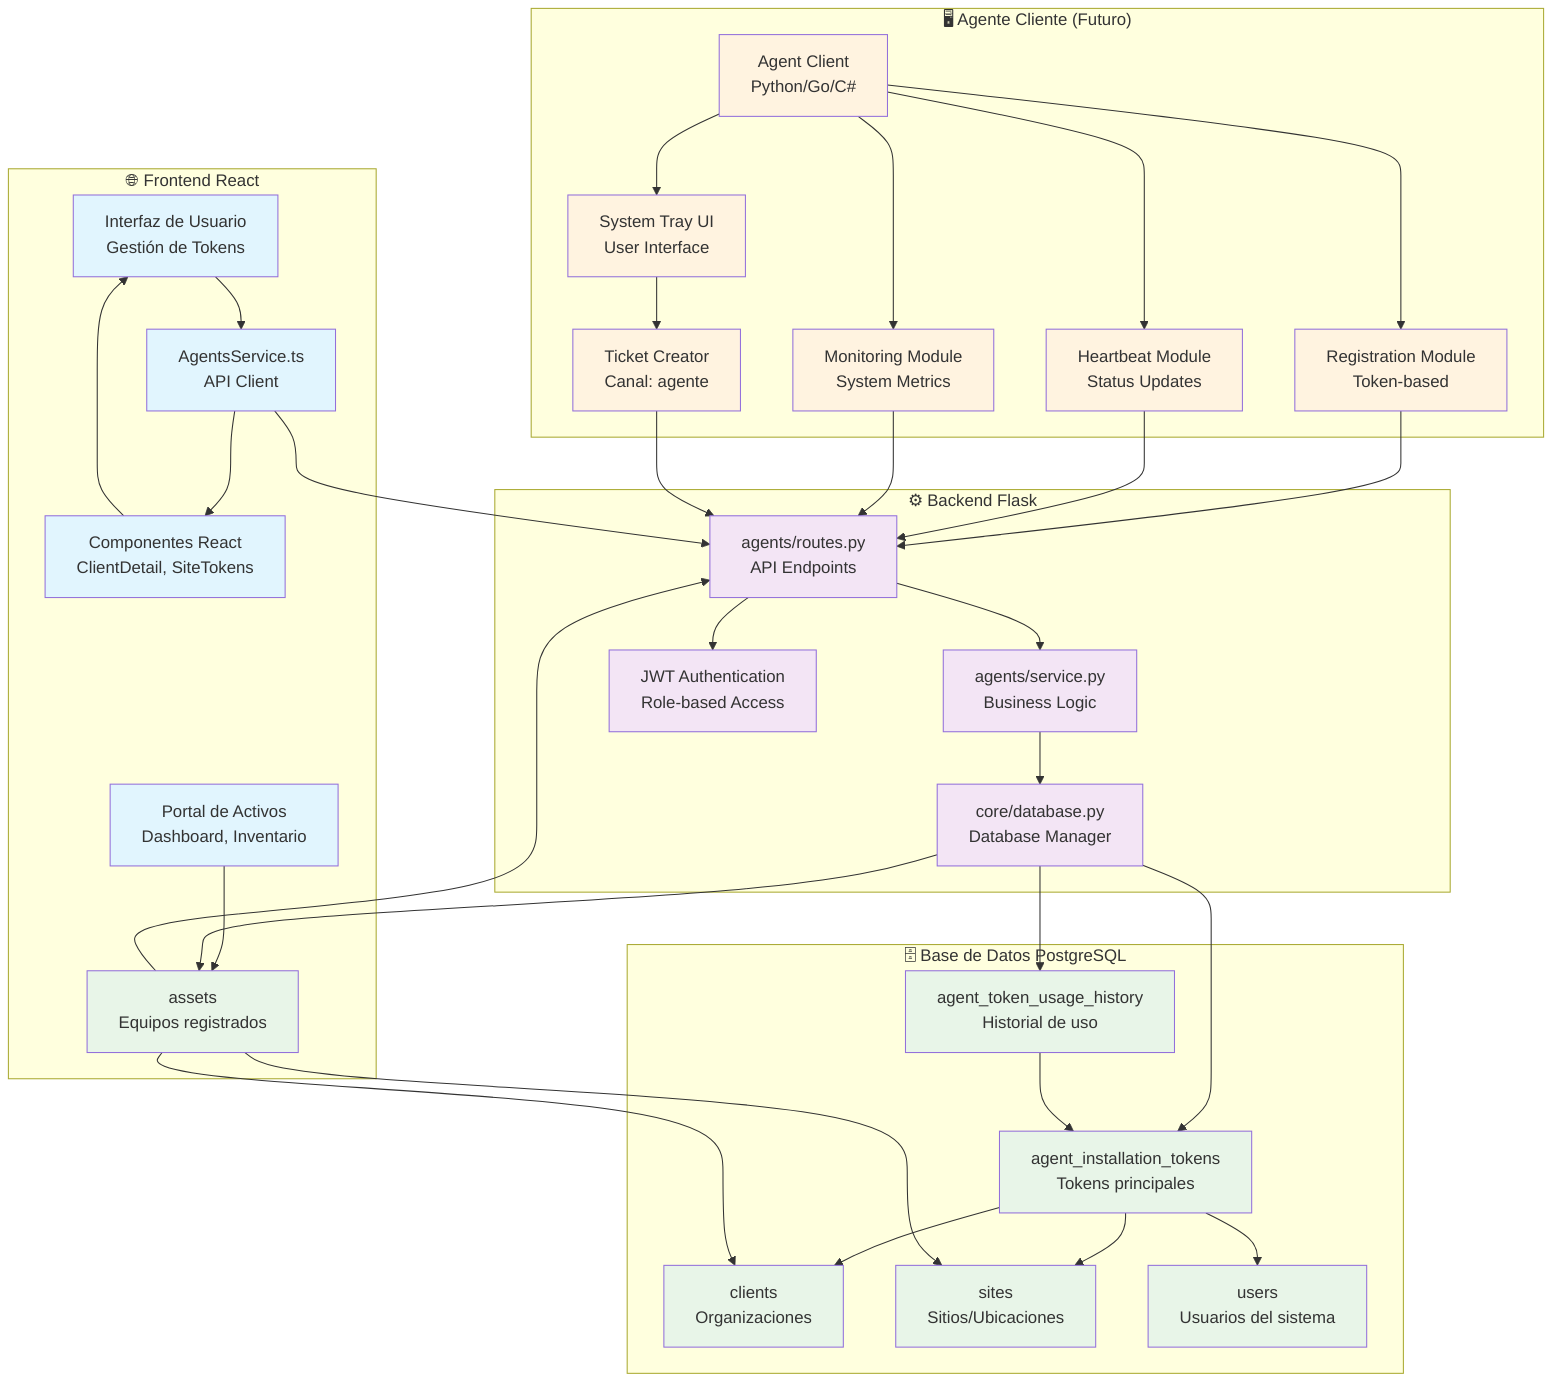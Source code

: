 graph TB
    subgraph "🌐 Frontend React"
        UI[Interfaz de Usuario<br/>Gestión de Tokens]
        AS[AgentsService.ts<br/>API Client]
        COMP[Componentes React<br/>ClientDetail, SiteTokens]
        PORTAL[Portal de Activos<br/>Dashboard, Inventario]
        ASSETS[AssetsService.ts<br/>API Client para Activos]
    end
    
    subgraph "⚙️ Backend Flask"
        AR[agents/routes.py<br/>API Endpoints]
        ASV[agents/service.py<br/>Business Logic]
        DB[core/database.py<br/>Database Manager]
        AUTH[JWT Authentication<br/>Role-based Access]
    end
    
    subgraph "🗄️ Base de Datos PostgreSQL"
        AIT[agent_installation_tokens<br/>Tokens principales]
        ATUH[agent_token_usage_history<br/>Historial de uso]
        ASSETS[assets<br/>Equipos registrados]
        CLIENTS[clients<br/>Organizaciones]
        SITES[sites<br/>Sitios/Ubicaciones]
        USERS[users<br/>Usuarios del sistema]
    end
    
    subgraph "🖥️ Agente Cliente (Futuro)"
        AC[Agent Client<br/>Python/Go/C#]
        REG[Registration Module<br/>Token-based]
        HB[Heartbeat Module<br/>Status Updates]
        MON[Monitoring Module<br/>System Metrics]
        TRAY[System Tray UI<br/>User Interface]
        TICKET[Ticket Creator<br/>Canal: agente]
    end
    
    %% Frontend Flow
    UI --> AS
    AS --> COMP
    COMP --> UI
    PORTAL --> ASSETS
    ASSETS --> AR
    
    %% Backend Flow
    AS --> AR
    AR --> ASV
    ASV --> DB
    AR --> AUTH
    
    %% Database Relationships
    DB --> AIT
    DB --> ATUH
    DB --> ASSETS
    AIT --> CLIENTS
    AIT --> SITES
    AIT --> USERS
    ATUH --> AIT
    ASSETS --> CLIENTS
    ASSETS --> SITES
    
    %% Agent Flow (Future)
    AC --> REG
    REG --> AR
    AC --> HB
    HB --> AR
    AC --> MON
    MON --> AR
    AC --> TRAY
    TRAY --> TICKET
    TICKET --> AR
    
    %% Styling
    classDef frontend fill:#e1f5fe
    classDef backend fill:#f3e5f5
    classDef database fill:#e8f5e8
    classDef agent fill:#fff3e0
    
    class UI,AS,COMP,PORTAL,ASSETS frontend
    class AR,ASV,DB,AUTH backend
    class AIT,ATUH,ASSETS,CLIENTS,SITES,USERS database
    class AC,REG,HB,MON,TRAY,TICKET agent
